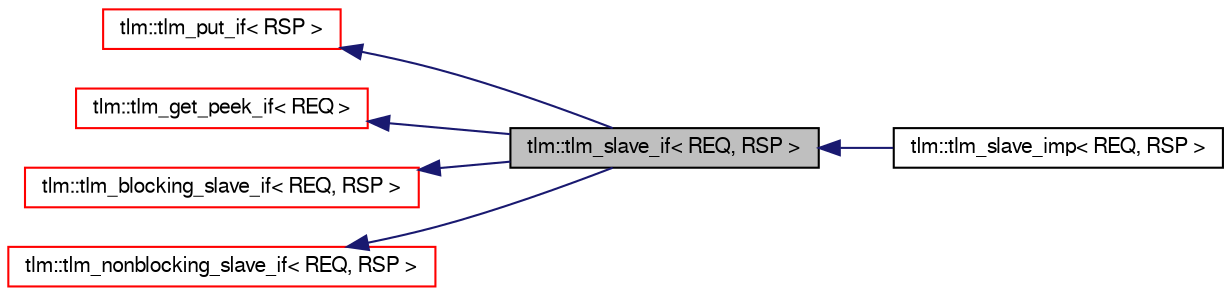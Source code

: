 digraph G
{
  edge [fontname="FreeSans",fontsize="10",labelfontname="FreeSans",labelfontsize="10"];
  node [fontname="FreeSans",fontsize="10",shape=record];
  rankdir=LR;
  Node1 [label="tlm::tlm_slave_if\< REQ, RSP \>",height=0.2,width=0.4,color="black", fillcolor="grey75", style="filled" fontcolor="black"];
  Node2 -> Node1 [dir=back,color="midnightblue",fontsize="10",style="solid",fontname="FreeSans"];
  Node2 [label="tlm::tlm_put_if\< RSP \>",height=0.2,width=0.4,color="red", fillcolor="white", style="filled",URL="$a00109.html"];
  Node3 -> Node1 [dir=back,color="midnightblue",fontsize="10",style="solid",fontname="FreeSans"];
  Node3 [label="tlm::tlm_get_peek_if\< REQ \>",height=0.2,width=0.4,color="red", fillcolor="white", style="filled",URL="$a00091.html"];
  Node4 -> Node1 [dir=back,color="midnightblue",fontsize="10",style="solid",fontname="FreeSans"];
  Node4 [label="tlm::tlm_blocking_slave_if\< REQ, RSP \>",height=0.2,width=0.4,color="red", fillcolor="white", style="filled",URL="$a00067.html"];
  Node5 -> Node1 [dir=back,color="midnightblue",fontsize="10",style="solid",fontname="FreeSans"];
  Node5 [label="tlm::tlm_nonblocking_slave_if\< REQ, RSP \>",height=0.2,width=0.4,color="red", fillcolor="white", style="filled",URL="$a00105.html"];
  Node1 -> Node6 [dir=back,color="midnightblue",fontsize="10",style="solid",fontname="FreeSans"];
  Node6 [label="tlm::tlm_slave_imp\< REQ, RSP \>",height=0.2,width=0.4,color="black", fillcolor="white", style="filled",URL="$a00113.html"];
}
